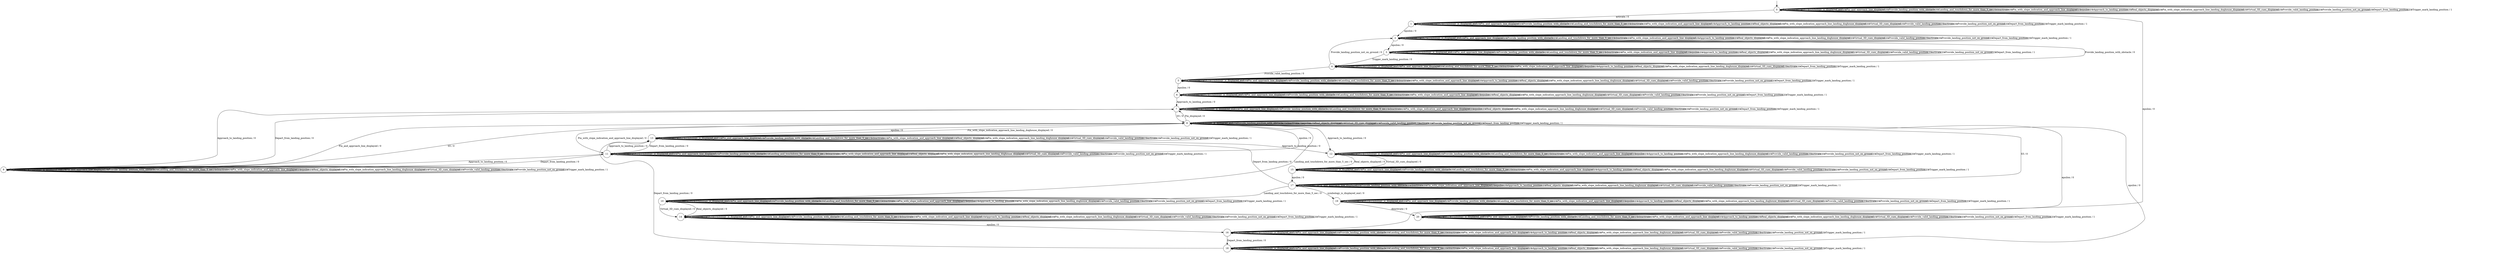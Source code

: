 digraph g {

	s0 [shape="circle" label="0"];
	s1 [shape="circle" label="1"];
	s2 [shape="circle" label="2"];
	s3 [shape="circle" label="3"];
	s4 [shape="circle" label="4"];
	s5 [shape="circle" label="5"];
	s6 [shape="circle" label="6"];
	s7 [shape="circle" label="7"];
	s8 [shape="circle" label="8"];
	s9 [shape="circle" label="9"];
	s10 [shape="circle" label="10"];
	s11 [shape="circle" label="11"];
	s12 [shape="circle" label="12"];
	s13 [shape="circle" label="13"];
	s14 [shape="circle" label="14"];
	s15 [shape="circle" label="15"];
	s16 [shape="circle" label="16"];
	s17 [shape="circle" label="17"];
	s18 [shape="circle" label="18"];
	s19 [shape="circle" label="19"];
	s20 [shape="circle" label="20"];
	s0 -> s0 [label="Pin_displayed / 1"];
	s0 -> s0 [label="S5 / 1"];
	s0 -> s0 [label="symbology_is_displayed_end / 1"];
	s0 -> s0 [label="Pin_and_approach_line_displayed / 1"];
	s0 -> s0 [label="Provide_landing_position_with_obstacle / 1"];
	s0 -> s0 [label="Landing_and_touchdown_for_more_than_5_sec / 1"];
	s0 -> s0 [label="deactivate / 1"];
	s0 -> s0 [label="Pin_with_slope_indication_and_approach_line_displayed / 1"];
	s0 -> s0 [label="epsilon / 1"];
	s0 -> s0 [label="Approach_to_landing_position / 1"];
	s0 -> s0 [label="Real_objects_displayed / 1"];
	s0 -> s0 [label="Pin_with_slope_indication_approach_line_landing_doghouse_displayed / 1"];
	s0 -> s0 [label="Virtual_3D_cues_displayed / 1"];
	s0 -> s0 [label="Provide_valid_landing_position / 1"];
	s0 -> s1 [label="activate / 0"];
	s0 -> s0 [label="Provide_landing_position_not_on_ground / 1"];
	s0 -> s0 [label="Depart_from_landing_position / 1"];
	s0 -> s0 [label="Trigger_mark_landing_position / 1"];
	s1 -> s1 [label="Pin_displayed / 1"];
	s1 -> s1 [label="S5 / 1"];
	s1 -> s1 [label="symbology_is_displayed_end / 1"];
	s1 -> s1 [label="Pin_and_approach_line_displayed / 1"];
	s1 -> s1 [label="Provide_landing_position_with_obstacle / 1"];
	s1 -> s1 [label="Landing_and_touchdown_for_more_than_5_sec / 1"];
	s1 -> s1 [label="deactivate / 1"];
	s1 -> s1 [label="Pin_with_slope_indication_and_approach_line_displayed / 1"];
	s1 -> s2 [label="epsilon / 0"];
	s1 -> s1 [label="Approach_to_landing_position / 1"];
	s1 -> s1 [label="Real_objects_displayed / 1"];
	s1 -> s1 [label="Pin_with_slope_indication_approach_line_landing_doghouse_displayed / 1"];
	s1 -> s1 [label="Virtual_3D_cues_displayed / 1"];
	s1 -> s1 [label="Provide_valid_landing_position / 1"];
	s1 -> s1 [label="activate / 1"];
	s1 -> s1 [label="Provide_landing_position_not_on_ground / 1"];
	s1 -> s1 [label="Depart_from_landing_position / 1"];
	s1 -> s1 [label="Trigger_mark_landing_position / 1"];
	s2 -> s2 [label="Pin_displayed / 1"];
	s2 -> s2 [label="S5 / 1"];
	s2 -> s2 [label="symbology_is_displayed_end / 1"];
	s2 -> s2 [label="Pin_and_approach_line_displayed / 1"];
	s2 -> s2 [label="Provide_landing_position_with_obstacle / 1"];
	s2 -> s2 [label="Landing_and_touchdown_for_more_than_5_sec / 1"];
	s2 -> s2 [label="deactivate / 1"];
	s2 -> s2 [label="Pin_with_slope_indication_and_approach_line_displayed / 1"];
	s2 -> s3 [label="epsilon / 0"];
	s2 -> s2 [label="Approach_to_landing_position / 1"];
	s2 -> s2 [label="Real_objects_displayed / 1"];
	s2 -> s2 [label="Pin_with_slope_indication_approach_line_landing_doghouse_displayed / 1"];
	s2 -> s2 [label="Virtual_3D_cues_displayed / 1"];
	s2 -> s2 [label="Provide_valid_landing_position / 1"];
	s2 -> s2 [label="activate / 1"];
	s2 -> s2 [label="Provide_landing_position_not_on_ground / 1"];
	s2 -> s2 [label="Depart_from_landing_position / 1"];
	s2 -> s2 [label="Trigger_mark_landing_position / 1"];
	s3 -> s3 [label="Pin_displayed / 1"];
	s3 -> s3 [label="S5 / 1"];
	s3 -> s3 [label="symbology_is_displayed_end / 1"];
	s3 -> s3 [label="Pin_and_approach_line_displayed / 1"];
	s3 -> s3 [label="Provide_landing_position_with_obstacle / 1"];
	s3 -> s3 [label="Landing_and_touchdown_for_more_than_5_sec / 1"];
	s3 -> s3 [label="deactivate / 1"];
	s3 -> s3 [label="Pin_with_slope_indication_and_approach_line_displayed / 1"];
	s3 -> s3 [label="epsilon / 1"];
	s3 -> s3 [label="Approach_to_landing_position / 1"];
	s3 -> s3 [label="Real_objects_displayed / 1"];
	s3 -> s3 [label="Pin_with_slope_indication_approach_line_landing_doghouse_displayed / 1"];
	s3 -> s3 [label="Virtual_3D_cues_displayed / 1"];
	s3 -> s3 [label="Provide_valid_landing_position / 1"];
	s3 -> s3 [label="activate / 1"];
	s3 -> s3 [label="Provide_landing_position_not_on_ground / 1"];
	s3 -> s3 [label="Depart_from_landing_position / 1"];
	s3 -> s4 [label="Trigger_mark_landing_position / 0"];
	s4 -> s4 [label="Pin_displayed / 1"];
	s4 -> s4 [label="S5 / 1"];
	s4 -> s4 [label="symbology_is_displayed_end / 1"];
	s4 -> s4 [label="Pin_and_approach_line_displayed / 1"];
	s4 -> s2 [label="Provide_landing_position_with_obstacle / 0"];
	s4 -> s4 [label="Landing_and_touchdown_for_more_than_5_sec / 1"];
	s4 -> s4 [label="deactivate / 1"];
	s4 -> s4 [label="Pin_with_slope_indication_and_approach_line_displayed / 1"];
	s4 -> s4 [label="epsilon / 1"];
	s4 -> s4 [label="Approach_to_landing_position / 1"];
	s4 -> s4 [label="Real_objects_displayed / 1"];
	s4 -> s4 [label="Pin_with_slope_indication_approach_line_landing_doghouse_displayed / 1"];
	s4 -> s4 [label="Virtual_3D_cues_displayed / 1"];
	s4 -> s5 [label="Provide_valid_landing_position / 0"];
	s4 -> s4 [label="activate / 1"];
	s4 -> s2 [label="Provide_landing_position_not_on_ground / 0"];
	s4 -> s4 [label="Depart_from_landing_position / 1"];
	s4 -> s4 [label="Trigger_mark_landing_position / 1"];
	s5 -> s5 [label="Pin_displayed / 1"];
	s5 -> s5 [label="S5 / 1"];
	s5 -> s5 [label="symbology_is_displayed_end / 1"];
	s5 -> s5 [label="Pin_and_approach_line_displayed / 1"];
	s5 -> s5 [label="Provide_landing_position_with_obstacle / 1"];
	s5 -> s5 [label="Landing_and_touchdown_for_more_than_5_sec / 1"];
	s5 -> s5 [label="deactivate / 1"];
	s5 -> s5 [label="Pin_with_slope_indication_and_approach_line_displayed / 1"];
	s5 -> s6 [label="epsilon / 0"];
	s5 -> s5 [label="Approach_to_landing_position / 1"];
	s5 -> s5 [label="Real_objects_displayed / 1"];
	s5 -> s5 [label="Pin_with_slope_indication_approach_line_landing_doghouse_displayed / 1"];
	s5 -> s5 [label="Virtual_3D_cues_displayed / 1"];
	s5 -> s5 [label="Provide_valid_landing_position / 1"];
	s5 -> s5 [label="activate / 1"];
	s5 -> s5 [label="Provide_landing_position_not_on_ground / 1"];
	s5 -> s5 [label="Depart_from_landing_position / 1"];
	s5 -> s5 [label="Trigger_mark_landing_position / 1"];
	s6 -> s6 [label="Pin_displayed / 1"];
	s6 -> s6 [label="S5 / 1"];
	s6 -> s6 [label="symbology_is_displayed_end / 1"];
	s6 -> s6 [label="Pin_and_approach_line_displayed / 1"];
	s6 -> s6 [label="Provide_landing_position_with_obstacle / 1"];
	s6 -> s6 [label="Landing_and_touchdown_for_more_than_5_sec / 1"];
	s6 -> s6 [label="deactivate / 1"];
	s6 -> s6 [label="Pin_with_slope_indication_and_approach_line_displayed / 1"];
	s6 -> s6 [label="epsilon / 1"];
	s6 -> s7 [label="Approach_to_landing_position / 0"];
	s6 -> s6 [label="Real_objects_displayed / 1"];
	s6 -> s6 [label="Pin_with_slope_indication_approach_line_landing_doghouse_displayed / 1"];
	s6 -> s6 [label="Virtual_3D_cues_displayed / 1"];
	s6 -> s6 [label="Provide_valid_landing_position / 1"];
	s6 -> s6 [label="activate / 1"];
	s6 -> s6 [label="Provide_landing_position_not_on_ground / 1"];
	s6 -> s6 [label="Depart_from_landing_position / 1"];
	s6 -> s6 [label="Trigger_mark_landing_position / 1"];
	s7 -> s7 [label="Pin_displayed / 1"];
	s7 -> s8 [label="S5 / 0"];
	s7 -> s7 [label="symbology_is_displayed_end / 1"];
	s7 -> s7 [label="Pin_and_approach_line_displayed / 1"];
	s7 -> s7 [label="Provide_landing_position_with_obstacle / 1"];
	s7 -> s7 [label="Landing_and_touchdown_for_more_than_5_sec / 1"];
	s7 -> s7 [label="deactivate / 1"];
	s7 -> s7 [label="Pin_with_slope_indication_and_approach_line_displayed / 1"];
	s7 -> s7 [label="epsilon / 1"];
	s7 -> s9 [label="Approach_to_landing_position / 0"];
	s7 -> s7 [label="Real_objects_displayed / 1"];
	s7 -> s7 [label="Pin_with_slope_indication_approach_line_landing_doghouse_displayed / 1"];
	s7 -> s7 [label="Virtual_3D_cues_displayed / 1"];
	s7 -> s7 [label="Provide_valid_landing_position / 1"];
	s7 -> s7 [label="activate / 1"];
	s7 -> s7 [label="Provide_landing_position_not_on_ground / 1"];
	s7 -> s7 [label="Depart_from_landing_position / 1"];
	s7 -> s7 [label="Trigger_mark_landing_position / 1"];
	s8 -> s7 [label="Pin_displayed / 0"];
	s8 -> s8 [label="S5 / 1"];
	s8 -> s8 [label="symbology_is_displayed_end / 1"];
	s8 -> s9 [label="Pin_and_approach_line_displayed / 0"];
	s8 -> s8 [label="Provide_landing_position_with_obstacle / 1"];
	s8 -> s10 [label="Landing_and_touchdown_for_more_than_5_sec / 0"];
	s8 -> s8 [label="deactivate / 1"];
	s8 -> s11 [label="Pin_with_slope_indication_and_approach_line_displayed / 0"];
	s8 -> s8 [label="epsilon / 1"];
	s8 -> s12 [label="Approach_to_landing_position / 0"];
	s8 -> s8 [label="Real_objects_displayed / 1"];
	s8 -> s13 [label="Pin_with_slope_indication_approach_line_landing_doghouse_displayed / 0"];
	s8 -> s8 [label="Virtual_3D_cues_displayed / 1"];
	s8 -> s8 [label="Provide_valid_landing_position / 1"];
	s8 -> s8 [label="activate / 1"];
	s8 -> s8 [label="Provide_landing_position_not_on_ground / 1"];
	s8 -> s8 [label="Depart_from_landing_position / 1"];
	s8 -> s8 [label="Trigger_mark_landing_position / 1"];
	s9 -> s9 [label="Pin_displayed / 1"];
	s9 -> s8 [label="S5 / 0"];
	s9 -> s9 [label="symbology_is_displayed_end / 1"];
	s9 -> s9 [label="Pin_and_approach_line_displayed / 1"];
	s9 -> s9 [label="Provide_landing_position_with_obstacle / 1"];
	s9 -> s9 [label="Landing_and_touchdown_for_more_than_5_sec / 1"];
	s9 -> s9 [label="deactivate / 1"];
	s9 -> s9 [label="Pin_with_slope_indication_and_approach_line_displayed / 1"];
	s9 -> s9 [label="epsilon / 1"];
	s9 -> s11 [label="Approach_to_landing_position / 0"];
	s9 -> s9 [label="Real_objects_displayed / 1"];
	s9 -> s9 [label="Pin_with_slope_indication_approach_line_landing_doghouse_displayed / 1"];
	s9 -> s9 [label="Virtual_3D_cues_displayed / 1"];
	s9 -> s9 [label="Provide_valid_landing_position / 1"];
	s9 -> s9 [label="activate / 1"];
	s9 -> s9 [label="Provide_landing_position_not_on_ground / 1"];
	s9 -> s7 [label="Depart_from_landing_position / 0"];
	s9 -> s9 [label="Trigger_mark_landing_position / 1"];
	s10 -> s10 [label="Pin_displayed / 1"];
	s10 -> s10 [label="S5 / 1"];
	s10 -> s10 [label="symbology_is_displayed_end / 1"];
	s10 -> s10 [label="Pin_and_approach_line_displayed / 1"];
	s10 -> s10 [label="Provide_landing_position_with_obstacle / 1"];
	s10 -> s10 [label="Landing_and_touchdown_for_more_than_5_sec / 1"];
	s10 -> s10 [label="deactivate / 1"];
	s10 -> s10 [label="Pin_with_slope_indication_and_approach_line_displayed / 1"];
	s10 -> s10 [label="epsilon / 1"];
	s10 -> s10 [label="Approach_to_landing_position / 1"];
	s10 -> s14 [label="Real_objects_displayed / 0"];
	s10 -> s10 [label="Pin_with_slope_indication_approach_line_landing_doghouse_displayed / 1"];
	s10 -> s14 [label="Virtual_3D_cues_displayed / 0"];
	s10 -> s10 [label="Provide_valid_landing_position / 1"];
	s10 -> s10 [label="activate / 1"];
	s10 -> s10 [label="Provide_landing_position_not_on_ground / 1"];
	s10 -> s10 [label="Depart_from_landing_position / 1"];
	s10 -> s10 [label="Trigger_mark_landing_position / 1"];
	s11 -> s11 [label="Pin_displayed / 1"];
	s11 -> s11 [label="S5 / 1"];
	s11 -> s11 [label="symbology_is_displayed_end / 1"];
	s11 -> s11 [label="Pin_and_approach_line_displayed / 1"];
	s11 -> s11 [label="Provide_landing_position_with_obstacle / 1"];
	s11 -> s11 [label="Landing_and_touchdown_for_more_than_5_sec / 1"];
	s11 -> s11 [label="deactivate / 1"];
	s11 -> s11 [label="Pin_with_slope_indication_and_approach_line_displayed / 1"];
	s11 -> s8 [label="epsilon / 0"];
	s11 -> s13 [label="Approach_to_landing_position / 0"];
	s11 -> s11 [label="Real_objects_displayed / 1"];
	s11 -> s11 [label="Pin_with_slope_indication_approach_line_landing_doghouse_displayed / 1"];
	s11 -> s11 [label="Virtual_3D_cues_displayed / 1"];
	s11 -> s11 [label="Provide_valid_landing_position / 1"];
	s11 -> s11 [label="activate / 1"];
	s11 -> s11 [label="Provide_landing_position_not_on_ground / 1"];
	s11 -> s9 [label="Depart_from_landing_position / 0"];
	s11 -> s11 [label="Trigger_mark_landing_position / 1"];
	s12 -> s12 [label="Pin_displayed / 1"];
	s12 -> s12 [label="S5 / 1"];
	s12 -> s12 [label="symbology_is_displayed_end / 1"];
	s12 -> s12 [label="Pin_and_approach_line_displayed / 1"];
	s12 -> s12 [label="Provide_landing_position_with_obstacle / 1"];
	s12 -> s12 [label="Landing_and_touchdown_for_more_than_5_sec / 1"];
	s12 -> s12 [label="deactivate / 1"];
	s12 -> s12 [label="Pin_with_slope_indication_and_approach_line_displayed / 1"];
	s12 -> s12 [label="epsilon / 1"];
	s12 -> s12 [label="Approach_to_landing_position / 1"];
	s12 -> s15 [label="Real_objects_displayed / 0"];
	s12 -> s12 [label="Pin_with_slope_indication_approach_line_landing_doghouse_displayed / 1"];
	s12 -> s15 [label="Virtual_3D_cues_displayed / 0"];
	s12 -> s12 [label="Provide_valid_landing_position / 1"];
	s12 -> s12 [label="activate / 1"];
	s12 -> s12 [label="Provide_landing_position_not_on_ground / 1"];
	s12 -> s12 [label="Depart_from_landing_position / 1"];
	s12 -> s12 [label="Trigger_mark_landing_position / 1"];
	s13 -> s13 [label="Pin_displayed / 1"];
	s13 -> s13 [label="S5 / 1"];
	s13 -> s13 [label="symbology_is_displayed_end / 1"];
	s13 -> s13 [label="Pin_and_approach_line_displayed / 1"];
	s13 -> s13 [label="Provide_landing_position_with_obstacle / 1"];
	s13 -> s13 [label="Landing_and_touchdown_for_more_than_5_sec / 1"];
	s13 -> s13 [label="deactivate / 1"];
	s13 -> s13 [label="Pin_with_slope_indication_and_approach_line_displayed / 1"];
	s13 -> s8 [label="epsilon / 0"];
	s13 -> s12 [label="Approach_to_landing_position / 0"];
	s13 -> s13 [label="Real_objects_displayed / 1"];
	s13 -> s13 [label="Pin_with_slope_indication_approach_line_landing_doghouse_displayed / 1"];
	s13 -> s13 [label="Virtual_3D_cues_displayed / 1"];
	s13 -> s13 [label="Provide_valid_landing_position / 1"];
	s13 -> s13 [label="activate / 1"];
	s13 -> s13 [label="Provide_landing_position_not_on_ground / 1"];
	s13 -> s11 [label="Depart_from_landing_position / 0"];
	s13 -> s13 [label="Trigger_mark_landing_position / 1"];
	s14 -> s14 [label="Pin_displayed / 1"];
	s14 -> s14 [label="S5 / 1"];
	s14 -> s14 [label="symbology_is_displayed_end / 1"];
	s14 -> s14 [label="Pin_and_approach_line_displayed / 1"];
	s14 -> s14 [label="Provide_landing_position_with_obstacle / 1"];
	s14 -> s14 [label="Landing_and_touchdown_for_more_than_5_sec / 1"];
	s14 -> s14 [label="deactivate / 1"];
	s14 -> s14 [label="Pin_with_slope_indication_and_approach_line_displayed / 1"];
	s14 -> s16 [label="epsilon / 0"];
	s14 -> s14 [label="Approach_to_landing_position / 1"];
	s14 -> s14 [label="Real_objects_displayed / 1"];
	s14 -> s14 [label="Pin_with_slope_indication_approach_line_landing_doghouse_displayed / 1"];
	s14 -> s14 [label="Virtual_3D_cues_displayed / 1"];
	s14 -> s14 [label="Provide_valid_landing_position / 1"];
	s14 -> s14 [label="activate / 1"];
	s14 -> s14 [label="Provide_landing_position_not_on_ground / 1"];
	s14 -> s14 [label="Depart_from_landing_position / 1"];
	s14 -> s14 [label="Trigger_mark_landing_position / 1"];
	s15 -> s15 [label="Pin_displayed / 1"];
	s15 -> s15 [label="S5 / 1"];
	s15 -> s15 [label="symbology_is_displayed_end / 1"];
	s15 -> s15 [label="Pin_and_approach_line_displayed / 1"];
	s15 -> s15 [label="Provide_landing_position_with_obstacle / 1"];
	s15 -> s15 [label="Landing_and_touchdown_for_more_than_5_sec / 1"];
	s15 -> s15 [label="deactivate / 1"];
	s15 -> s15 [label="Pin_with_slope_indication_and_approach_line_displayed / 1"];
	s15 -> s17 [label="epsilon / 0"];
	s15 -> s15 [label="Approach_to_landing_position / 1"];
	s15 -> s15 [label="Real_objects_displayed / 1"];
	s15 -> s15 [label="Pin_with_slope_indication_approach_line_landing_doghouse_displayed / 1"];
	s15 -> s15 [label="Virtual_3D_cues_displayed / 1"];
	s15 -> s15 [label="Provide_valid_landing_position / 1"];
	s15 -> s15 [label="activate / 1"];
	s15 -> s15 [label="Provide_landing_position_not_on_ground / 1"];
	s15 -> s15 [label="Depart_from_landing_position / 1"];
	s15 -> s15 [label="Trigger_mark_landing_position / 1"];
	s16 -> s16 [label="Pin_displayed / 1"];
	s16 -> s16 [label="S5 / 1"];
	s16 -> s16 [label="symbology_is_displayed_end / 1"];
	s16 -> s16 [label="Pin_and_approach_line_displayed / 1"];
	s16 -> s16 [label="Provide_landing_position_with_obstacle / 1"];
	s16 -> s16 [label="Landing_and_touchdown_for_more_than_5_sec / 1"];
	s16 -> s16 [label="deactivate / 1"];
	s16 -> s16 [label="Pin_with_slope_indication_and_approach_line_displayed / 1"];
	s16 -> s8 [label="epsilon / 0"];
	s16 -> s16 [label="Approach_to_landing_position / 1"];
	s16 -> s16 [label="Real_objects_displayed / 1"];
	s16 -> s16 [label="Pin_with_slope_indication_approach_line_landing_doghouse_displayed / 1"];
	s16 -> s16 [label="Virtual_3D_cues_displayed / 1"];
	s16 -> s16 [label="Provide_valid_landing_position / 1"];
	s16 -> s16 [label="activate / 1"];
	s16 -> s16 [label="Provide_landing_position_not_on_ground / 1"];
	s16 -> s18 [label="Depart_from_landing_position / 0"];
	s16 -> s16 [label="Trigger_mark_landing_position / 1"];
	s17 -> s17 [label="Pin_displayed / 1"];
	s17 -> s8 [label="S5 / 0"];
	s17 -> s19 [label="symbology_is_displayed_end / 0"];
	s17 -> s17 [label="Pin_and_approach_line_displayed / 1"];
	s17 -> s17 [label="Provide_landing_position_with_obstacle / 1"];
	s17 -> s10 [label="Landing_and_touchdown_for_more_than_5_sec / 0"];
	s17 -> s17 [label="deactivate / 1"];
	s17 -> s17 [label="Pin_with_slope_indication_and_approach_line_displayed / 1"];
	s17 -> s17 [label="epsilon / 1"];
	s17 -> s17 [label="Approach_to_landing_position / 1"];
	s17 -> s17 [label="Real_objects_displayed / 1"];
	s17 -> s17 [label="Pin_with_slope_indication_approach_line_landing_doghouse_displayed / 1"];
	s17 -> s17 [label="Virtual_3D_cues_displayed / 1"];
	s17 -> s17 [label="Provide_valid_landing_position / 1"];
	s17 -> s17 [label="activate / 1"];
	s17 -> s17 [label="Provide_landing_position_not_on_ground / 1"];
	s17 -> s13 [label="Depart_from_landing_position / 0"];
	s17 -> s17 [label="Trigger_mark_landing_position / 1"];
	s18 -> s18 [label="Pin_displayed / 1"];
	s18 -> s18 [label="S5 / 1"];
	s18 -> s18 [label="symbology_is_displayed_end / 1"];
	s18 -> s18 [label="Pin_and_approach_line_displayed / 1"];
	s18 -> s18 [label="Provide_landing_position_with_obstacle / 1"];
	s18 -> s18 [label="Landing_and_touchdown_for_more_than_5_sec / 1"];
	s18 -> s18 [label="deactivate / 1"];
	s18 -> s18 [label="Pin_with_slope_indication_and_approach_line_displayed / 1"];
	s18 -> s8 [label="epsilon / 0"];
	s18 -> s18 [label="Approach_to_landing_position / 1"];
	s18 -> s18 [label="Real_objects_displayed / 1"];
	s18 -> s18 [label="Pin_with_slope_indication_approach_line_landing_doghouse_displayed / 1"];
	s18 -> s18 [label="Virtual_3D_cues_displayed / 1"];
	s18 -> s18 [label="Provide_valid_landing_position / 1"];
	s18 -> s18 [label="activate / 1"];
	s18 -> s18 [label="Provide_landing_position_not_on_ground / 1"];
	s18 -> s13 [label="Depart_from_landing_position / 0"];
	s18 -> s18 [label="Trigger_mark_landing_position / 1"];
	s19 -> s19 [label="Pin_displayed / 1"];
	s19 -> s19 [label="S5 / 1"];
	s19 -> s19 [label="symbology_is_displayed_end / 1"];
	s19 -> s19 [label="Pin_and_approach_line_displayed / 1"];
	s19 -> s19 [label="Provide_landing_position_with_obstacle / 1"];
	s19 -> s19 [label="Landing_and_touchdown_for_more_than_5_sec / 1"];
	s19 -> s20 [label="deactivate / 0"];
	s19 -> s19 [label="Pin_with_slope_indication_and_approach_line_displayed / 1"];
	s19 -> s19 [label="epsilon / 1"];
	s19 -> s19 [label="Approach_to_landing_position / 1"];
	s19 -> s19 [label="Real_objects_displayed / 1"];
	s19 -> s19 [label="Pin_with_slope_indication_approach_line_landing_doghouse_displayed / 1"];
	s19 -> s19 [label="Virtual_3D_cues_displayed / 1"];
	s19 -> s19 [label="Provide_valid_landing_position / 1"];
	s19 -> s19 [label="activate / 1"];
	s19 -> s19 [label="Provide_landing_position_not_on_ground / 1"];
	s19 -> s19 [label="Depart_from_landing_position / 1"];
	s19 -> s19 [label="Trigger_mark_landing_position / 1"];
	s20 -> s20 [label="Pin_displayed / 1"];
	s20 -> s20 [label="S5 / 1"];
	s20 -> s20 [label="symbology_is_displayed_end / 1"];
	s20 -> s20 [label="Pin_and_approach_line_displayed / 1"];
	s20 -> s20 [label="Provide_landing_position_with_obstacle / 1"];
	s20 -> s20 [label="Landing_and_touchdown_for_more_than_5_sec / 1"];
	s20 -> s20 [label="deactivate / 1"];
	s20 -> s20 [label="Pin_with_slope_indication_and_approach_line_displayed / 1"];
	s20 -> s0 [label="epsilon / 0"];
	s20 -> s20 [label="Approach_to_landing_position / 1"];
	s20 -> s20 [label="Real_objects_displayed / 1"];
	s20 -> s20 [label="Pin_with_slope_indication_approach_line_landing_doghouse_displayed / 1"];
	s20 -> s20 [label="Virtual_3D_cues_displayed / 1"];
	s20 -> s20 [label="Provide_valid_landing_position / 1"];
	s20 -> s20 [label="activate / 1"];
	s20 -> s20 [label="Provide_landing_position_not_on_ground / 1"];
	s20 -> s20 [label="Depart_from_landing_position / 1"];
	s20 -> s20 [label="Trigger_mark_landing_position / 1"];

__start0 [label="" shape="none" width="0" height="0"];
__start0 -> s0;
}
